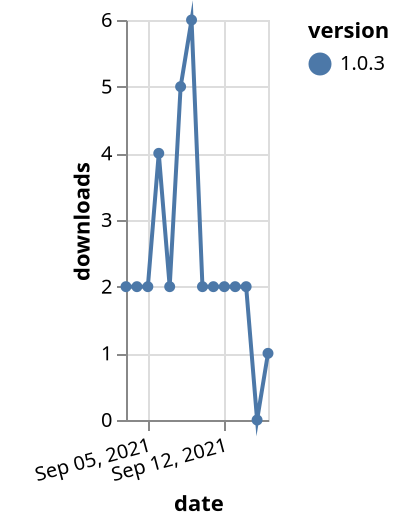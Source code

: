 {"$schema": "https://vega.github.io/schema/vega-lite/v5.json", "description": "A simple bar chart with embedded data.", "data": {"values": [{"date": "2021-09-03", "total": 2889, "delta": 2, "version": "1.0.3"}, {"date": "2021-09-04", "total": 2891, "delta": 2, "version": "1.0.3"}, {"date": "2021-09-05", "total": 2893, "delta": 2, "version": "1.0.3"}, {"date": "2021-09-06", "total": 2897, "delta": 4, "version": "1.0.3"}, {"date": "2021-09-07", "total": 2899, "delta": 2, "version": "1.0.3"}, {"date": "2021-09-08", "total": 2904, "delta": 5, "version": "1.0.3"}, {"date": "2021-09-09", "total": 2910, "delta": 6, "version": "1.0.3"}, {"date": "2021-09-10", "total": 2912, "delta": 2, "version": "1.0.3"}, {"date": "2021-09-11", "total": 2914, "delta": 2, "version": "1.0.3"}, {"date": "2021-09-12", "total": 2916, "delta": 2, "version": "1.0.3"}, {"date": "2021-09-13", "total": 2918, "delta": 2, "version": "1.0.3"}, {"date": "2021-09-14", "total": 2920, "delta": 2, "version": "1.0.3"}, {"date": "2021-09-15", "total": 2920, "delta": 0, "version": "1.0.3"}, {"date": "2021-09-16", "total": 2921, "delta": 1, "version": "1.0.3"}]}, "width": "container", "mark": {"type": "line", "point": {"filled": true}}, "encoding": {"x": {"field": "date", "type": "temporal", "timeUnit": "yearmonthdate", "title": "date", "axis": {"labelAngle": -15}}, "y": {"field": "delta", "type": "quantitative", "title": "downloads"}, "color": {"field": "version", "type": "nominal"}, "tooltip": {"field": "delta"}}}